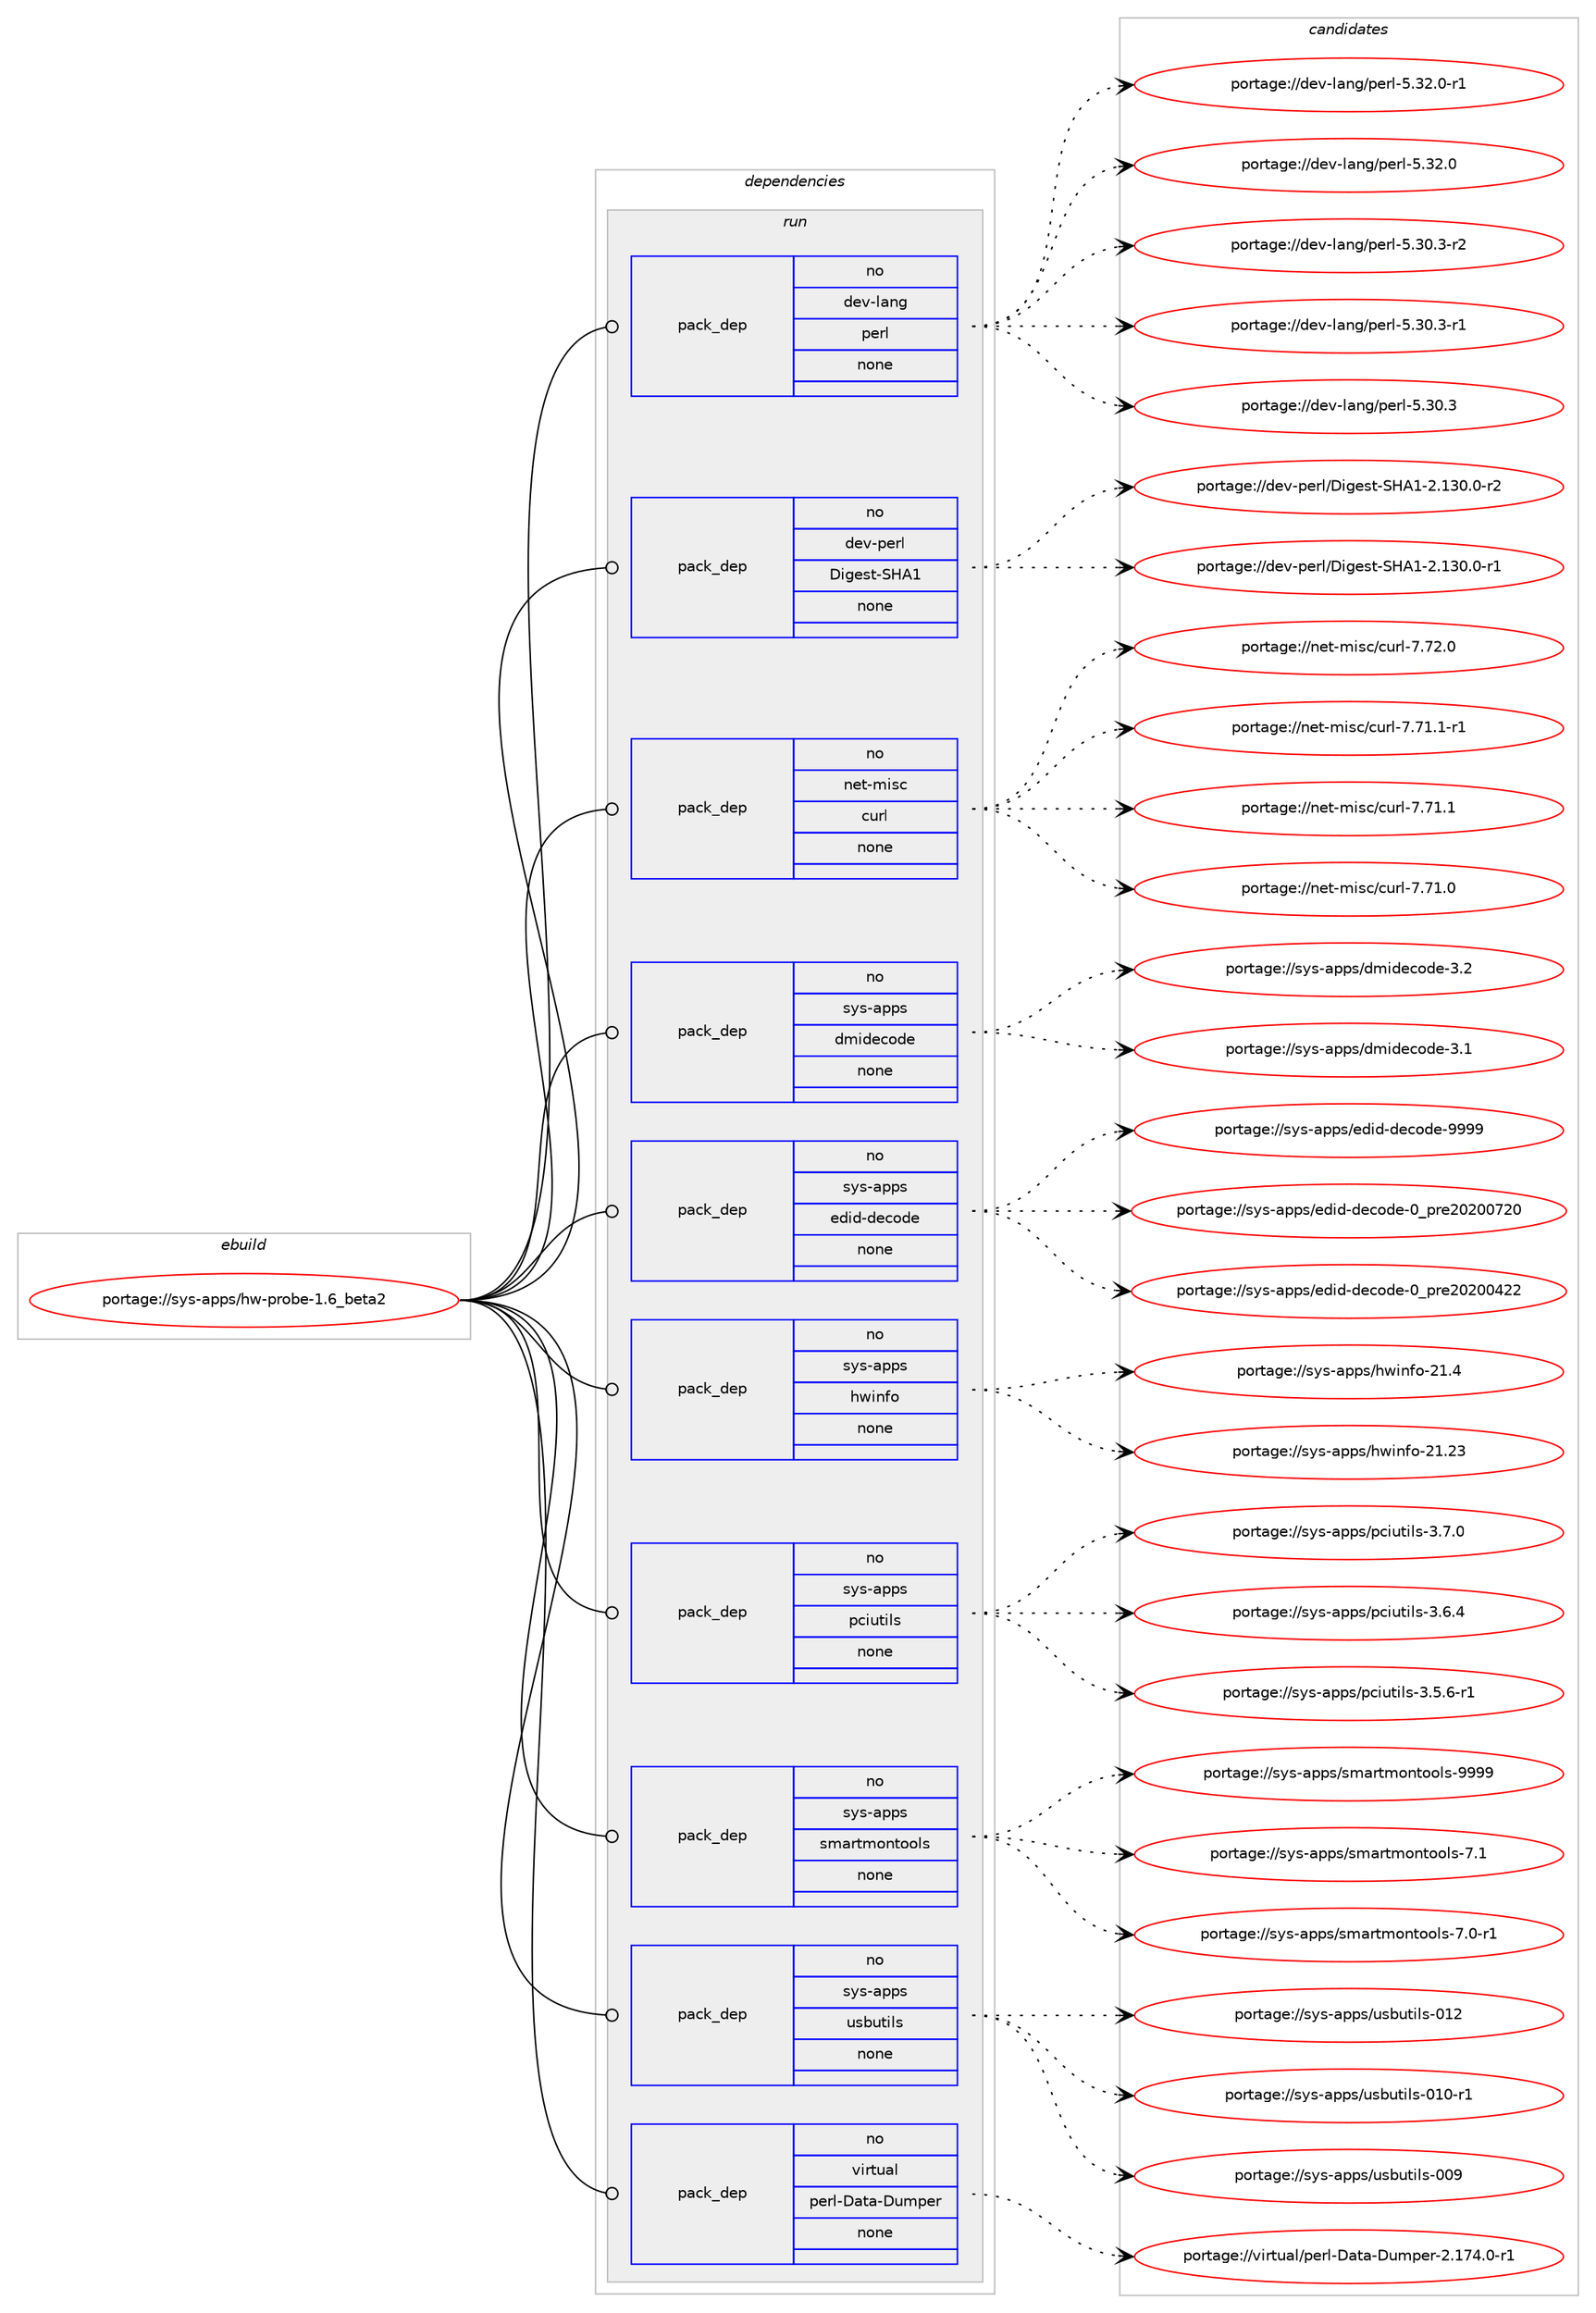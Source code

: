 digraph prolog {

# *************
# Graph options
# *************

newrank=true;
concentrate=true;
compound=true;
graph [rankdir=LR,fontname=Helvetica,fontsize=10,ranksep=1.5];#, ranksep=2.5, nodesep=0.2];
edge  [arrowhead=vee];
node  [fontname=Helvetica,fontsize=10];

# **********
# The ebuild
# **********

subgraph cluster_leftcol {
color=gray;
rank=same;
label=<<i>ebuild</i>>;
id [label="portage://sys-apps/hw-probe-1.6_beta2", color=red, width=4, href="../sys-apps/hw-probe-1.6_beta2.svg"];
}

# ****************
# The dependencies
# ****************

subgraph cluster_midcol {
color=gray;
label=<<i>dependencies</i>>;
subgraph cluster_compile {
fillcolor="#eeeeee";
style=filled;
label=<<i>compile</i>>;
}
subgraph cluster_compileandrun {
fillcolor="#eeeeee";
style=filled;
label=<<i>compile and run</i>>;
}
subgraph cluster_run {
fillcolor="#eeeeee";
style=filled;
label=<<i>run</i>>;
subgraph pack3431 {
dependency4218 [label=<<TABLE BORDER="0" CELLBORDER="1" CELLSPACING="0" CELLPADDING="4" WIDTH="220"><TR><TD ROWSPAN="6" CELLPADDING="30">pack_dep</TD></TR><TR><TD WIDTH="110">no</TD></TR><TR><TD>dev-lang</TD></TR><TR><TD>perl</TD></TR><TR><TD>none</TD></TR><TR><TD></TD></TR></TABLE>>, shape=none, color=blue];
}
id:e -> dependency4218:w [weight=20,style="solid",arrowhead="odot"];
subgraph pack3432 {
dependency4219 [label=<<TABLE BORDER="0" CELLBORDER="1" CELLSPACING="0" CELLPADDING="4" WIDTH="220"><TR><TD ROWSPAN="6" CELLPADDING="30">pack_dep</TD></TR><TR><TD WIDTH="110">no</TD></TR><TR><TD>dev-perl</TD></TR><TR><TD>Digest-SHA1</TD></TR><TR><TD>none</TD></TR><TR><TD></TD></TR></TABLE>>, shape=none, color=blue];
}
id:e -> dependency4219:w [weight=20,style="solid",arrowhead="odot"];
subgraph pack3433 {
dependency4220 [label=<<TABLE BORDER="0" CELLBORDER="1" CELLSPACING="0" CELLPADDING="4" WIDTH="220"><TR><TD ROWSPAN="6" CELLPADDING="30">pack_dep</TD></TR><TR><TD WIDTH="110">no</TD></TR><TR><TD>net-misc</TD></TR><TR><TD>curl</TD></TR><TR><TD>none</TD></TR><TR><TD></TD></TR></TABLE>>, shape=none, color=blue];
}
id:e -> dependency4220:w [weight=20,style="solid",arrowhead="odot"];
subgraph pack3434 {
dependency4221 [label=<<TABLE BORDER="0" CELLBORDER="1" CELLSPACING="0" CELLPADDING="4" WIDTH="220"><TR><TD ROWSPAN="6" CELLPADDING="30">pack_dep</TD></TR><TR><TD WIDTH="110">no</TD></TR><TR><TD>sys-apps</TD></TR><TR><TD>dmidecode</TD></TR><TR><TD>none</TD></TR><TR><TD></TD></TR></TABLE>>, shape=none, color=blue];
}
id:e -> dependency4221:w [weight=20,style="solid",arrowhead="odot"];
subgraph pack3435 {
dependency4222 [label=<<TABLE BORDER="0" CELLBORDER="1" CELLSPACING="0" CELLPADDING="4" WIDTH="220"><TR><TD ROWSPAN="6" CELLPADDING="30">pack_dep</TD></TR><TR><TD WIDTH="110">no</TD></TR><TR><TD>sys-apps</TD></TR><TR><TD>edid-decode</TD></TR><TR><TD>none</TD></TR><TR><TD></TD></TR></TABLE>>, shape=none, color=blue];
}
id:e -> dependency4222:w [weight=20,style="solid",arrowhead="odot"];
subgraph pack3436 {
dependency4223 [label=<<TABLE BORDER="0" CELLBORDER="1" CELLSPACING="0" CELLPADDING="4" WIDTH="220"><TR><TD ROWSPAN="6" CELLPADDING="30">pack_dep</TD></TR><TR><TD WIDTH="110">no</TD></TR><TR><TD>sys-apps</TD></TR><TR><TD>hwinfo</TD></TR><TR><TD>none</TD></TR><TR><TD></TD></TR></TABLE>>, shape=none, color=blue];
}
id:e -> dependency4223:w [weight=20,style="solid",arrowhead="odot"];
subgraph pack3437 {
dependency4224 [label=<<TABLE BORDER="0" CELLBORDER="1" CELLSPACING="0" CELLPADDING="4" WIDTH="220"><TR><TD ROWSPAN="6" CELLPADDING="30">pack_dep</TD></TR><TR><TD WIDTH="110">no</TD></TR><TR><TD>sys-apps</TD></TR><TR><TD>pciutils</TD></TR><TR><TD>none</TD></TR><TR><TD></TD></TR></TABLE>>, shape=none, color=blue];
}
id:e -> dependency4224:w [weight=20,style="solid",arrowhead="odot"];
subgraph pack3438 {
dependency4225 [label=<<TABLE BORDER="0" CELLBORDER="1" CELLSPACING="0" CELLPADDING="4" WIDTH="220"><TR><TD ROWSPAN="6" CELLPADDING="30">pack_dep</TD></TR><TR><TD WIDTH="110">no</TD></TR><TR><TD>sys-apps</TD></TR><TR><TD>smartmontools</TD></TR><TR><TD>none</TD></TR><TR><TD></TD></TR></TABLE>>, shape=none, color=blue];
}
id:e -> dependency4225:w [weight=20,style="solid",arrowhead="odot"];
subgraph pack3439 {
dependency4226 [label=<<TABLE BORDER="0" CELLBORDER="1" CELLSPACING="0" CELLPADDING="4" WIDTH="220"><TR><TD ROWSPAN="6" CELLPADDING="30">pack_dep</TD></TR><TR><TD WIDTH="110">no</TD></TR><TR><TD>sys-apps</TD></TR><TR><TD>usbutils</TD></TR><TR><TD>none</TD></TR><TR><TD></TD></TR></TABLE>>, shape=none, color=blue];
}
id:e -> dependency4226:w [weight=20,style="solid",arrowhead="odot"];
subgraph pack3440 {
dependency4227 [label=<<TABLE BORDER="0" CELLBORDER="1" CELLSPACING="0" CELLPADDING="4" WIDTH="220"><TR><TD ROWSPAN="6" CELLPADDING="30">pack_dep</TD></TR><TR><TD WIDTH="110">no</TD></TR><TR><TD>virtual</TD></TR><TR><TD>perl-Data-Dumper</TD></TR><TR><TD>none</TD></TR><TR><TD></TD></TR></TABLE>>, shape=none, color=blue];
}
id:e -> dependency4227:w [weight=20,style="solid",arrowhead="odot"];
}
}

# **************
# The candidates
# **************

subgraph cluster_choices {
rank=same;
color=gray;
label=<<i>candidates</i>>;

subgraph choice3431 {
color=black;
nodesep=1;
choice100101118451089711010347112101114108455346515046484511449 [label="portage://dev-lang/perl-5.32.0-r1", color=red, width=4,href="../dev-lang/perl-5.32.0-r1.svg"];
choice10010111845108971101034711210111410845534651504648 [label="portage://dev-lang/perl-5.32.0", color=red, width=4,href="../dev-lang/perl-5.32.0.svg"];
choice100101118451089711010347112101114108455346514846514511450 [label="portage://dev-lang/perl-5.30.3-r2", color=red, width=4,href="../dev-lang/perl-5.30.3-r2.svg"];
choice100101118451089711010347112101114108455346514846514511449 [label="portage://dev-lang/perl-5.30.3-r1", color=red, width=4,href="../dev-lang/perl-5.30.3-r1.svg"];
choice10010111845108971101034711210111410845534651484651 [label="portage://dev-lang/perl-5.30.3", color=red, width=4,href="../dev-lang/perl-5.30.3.svg"];
dependency4218:e -> choice100101118451089711010347112101114108455346515046484511449:w [style=dotted,weight="100"];
dependency4218:e -> choice10010111845108971101034711210111410845534651504648:w [style=dotted,weight="100"];
dependency4218:e -> choice100101118451089711010347112101114108455346514846514511450:w [style=dotted,weight="100"];
dependency4218:e -> choice100101118451089711010347112101114108455346514846514511449:w [style=dotted,weight="100"];
dependency4218:e -> choice10010111845108971101034711210111410845534651484651:w [style=dotted,weight="100"];
}
subgraph choice3432 {
color=black;
nodesep=1;
choice100101118451121011141084768105103101115116458372654945504649514846484511450 [label="portage://dev-perl/Digest-SHA1-2.130.0-r2", color=red, width=4,href="../dev-perl/Digest-SHA1-2.130.0-r2.svg"];
choice100101118451121011141084768105103101115116458372654945504649514846484511449 [label="portage://dev-perl/Digest-SHA1-2.130.0-r1", color=red, width=4,href="../dev-perl/Digest-SHA1-2.130.0-r1.svg"];
dependency4219:e -> choice100101118451121011141084768105103101115116458372654945504649514846484511450:w [style=dotted,weight="100"];
dependency4219:e -> choice100101118451121011141084768105103101115116458372654945504649514846484511449:w [style=dotted,weight="100"];
}
subgraph choice3433 {
color=black;
nodesep=1;
choice1101011164510910511599479911711410845554655504648 [label="portage://net-misc/curl-7.72.0", color=red, width=4,href="../net-misc/curl-7.72.0.svg"];
choice11010111645109105115994799117114108455546554946494511449 [label="portage://net-misc/curl-7.71.1-r1", color=red, width=4,href="../net-misc/curl-7.71.1-r1.svg"];
choice1101011164510910511599479911711410845554655494649 [label="portage://net-misc/curl-7.71.1", color=red, width=4,href="../net-misc/curl-7.71.1.svg"];
choice1101011164510910511599479911711410845554655494648 [label="portage://net-misc/curl-7.71.0", color=red, width=4,href="../net-misc/curl-7.71.0.svg"];
dependency4220:e -> choice1101011164510910511599479911711410845554655504648:w [style=dotted,weight="100"];
dependency4220:e -> choice11010111645109105115994799117114108455546554946494511449:w [style=dotted,weight="100"];
dependency4220:e -> choice1101011164510910511599479911711410845554655494649:w [style=dotted,weight="100"];
dependency4220:e -> choice1101011164510910511599479911711410845554655494648:w [style=dotted,weight="100"];
}
subgraph choice3434 {
color=black;
nodesep=1;
choice1151211154597112112115471001091051001019911110010145514650 [label="portage://sys-apps/dmidecode-3.2", color=red, width=4,href="../sys-apps/dmidecode-3.2.svg"];
choice1151211154597112112115471001091051001019911110010145514649 [label="portage://sys-apps/dmidecode-3.1", color=red, width=4,href="../sys-apps/dmidecode-3.1.svg"];
dependency4221:e -> choice1151211154597112112115471001091051001019911110010145514650:w [style=dotted,weight="100"];
dependency4221:e -> choice1151211154597112112115471001091051001019911110010145514649:w [style=dotted,weight="100"];
}
subgraph choice3435 {
color=black;
nodesep=1;
choice11512111545971121121154710110010510045100101991111001014557575757 [label="portage://sys-apps/edid-decode-9999", color=red, width=4,href="../sys-apps/edid-decode-9999.svg"];
choice11512111545971121121154710110010510045100101991111001014548951121141015048504848555048 [label="portage://sys-apps/edid-decode-0_pre20200720", color=red, width=4,href="../sys-apps/edid-decode-0_pre20200720.svg"];
choice11512111545971121121154710110010510045100101991111001014548951121141015048504848525050 [label="portage://sys-apps/edid-decode-0_pre20200422", color=red, width=4,href="../sys-apps/edid-decode-0_pre20200422.svg"];
dependency4222:e -> choice11512111545971121121154710110010510045100101991111001014557575757:w [style=dotted,weight="100"];
dependency4222:e -> choice11512111545971121121154710110010510045100101991111001014548951121141015048504848555048:w [style=dotted,weight="100"];
dependency4222:e -> choice11512111545971121121154710110010510045100101991111001014548951121141015048504848525050:w [style=dotted,weight="100"];
}
subgraph choice3436 {
color=black;
nodesep=1;
choice1151211154597112112115471041191051101021114550494652 [label="portage://sys-apps/hwinfo-21.4", color=red, width=4,href="../sys-apps/hwinfo-21.4.svg"];
choice115121115459711211211547104119105110102111455049465051 [label="portage://sys-apps/hwinfo-21.23", color=red, width=4,href="../sys-apps/hwinfo-21.23.svg"];
dependency4223:e -> choice1151211154597112112115471041191051101021114550494652:w [style=dotted,weight="100"];
dependency4223:e -> choice115121115459711211211547104119105110102111455049465051:w [style=dotted,weight="100"];
}
subgraph choice3437 {
color=black;
nodesep=1;
choice11512111545971121121154711299105117116105108115455146554648 [label="portage://sys-apps/pciutils-3.7.0", color=red, width=4,href="../sys-apps/pciutils-3.7.0.svg"];
choice11512111545971121121154711299105117116105108115455146544652 [label="portage://sys-apps/pciutils-3.6.4", color=red, width=4,href="../sys-apps/pciutils-3.6.4.svg"];
choice115121115459711211211547112991051171161051081154551465346544511449 [label="portage://sys-apps/pciutils-3.5.6-r1", color=red, width=4,href="../sys-apps/pciutils-3.5.6-r1.svg"];
dependency4224:e -> choice11512111545971121121154711299105117116105108115455146554648:w [style=dotted,weight="100"];
dependency4224:e -> choice11512111545971121121154711299105117116105108115455146544652:w [style=dotted,weight="100"];
dependency4224:e -> choice115121115459711211211547112991051171161051081154551465346544511449:w [style=dotted,weight="100"];
}
subgraph choice3438 {
color=black;
nodesep=1;
choice115121115459711211211547115109971141161091111101161111111081154557575757 [label="portage://sys-apps/smartmontools-9999", color=red, width=4,href="../sys-apps/smartmontools-9999.svg"];
choice1151211154597112112115471151099711411610911111011611111110811545554649 [label="portage://sys-apps/smartmontools-7.1", color=red, width=4,href="../sys-apps/smartmontools-7.1.svg"];
choice11512111545971121121154711510997114116109111110116111111108115455546484511449 [label="portage://sys-apps/smartmontools-7.0-r1", color=red, width=4,href="../sys-apps/smartmontools-7.0-r1.svg"];
dependency4225:e -> choice115121115459711211211547115109971141161091111101161111111081154557575757:w [style=dotted,weight="100"];
dependency4225:e -> choice1151211154597112112115471151099711411610911111011611111110811545554649:w [style=dotted,weight="100"];
dependency4225:e -> choice11512111545971121121154711510997114116109111110116111111108115455546484511449:w [style=dotted,weight="100"];
}
subgraph choice3439 {
color=black;
nodesep=1;
choice1151211154597112112115471171159811711610510811545484950 [label="portage://sys-apps/usbutils-012", color=red, width=4,href="../sys-apps/usbutils-012.svg"];
choice11512111545971121121154711711598117116105108115454849484511449 [label="portage://sys-apps/usbutils-010-r1", color=red, width=4,href="../sys-apps/usbutils-010-r1.svg"];
choice1151211154597112112115471171159811711610510811545484857 [label="portage://sys-apps/usbutils-009", color=red, width=4,href="../sys-apps/usbutils-009.svg"];
dependency4226:e -> choice1151211154597112112115471171159811711610510811545484950:w [style=dotted,weight="100"];
dependency4226:e -> choice11512111545971121121154711711598117116105108115454849484511449:w [style=dotted,weight="100"];
dependency4226:e -> choice1151211154597112112115471171159811711610510811545484857:w [style=dotted,weight="100"];
}
subgraph choice3440 {
color=black;
nodesep=1;
choice118105114116117971084711210111410845689711697456811710911210111445504649555246484511449 [label="portage://virtual/perl-Data-Dumper-2.174.0-r1", color=red, width=4,href="../virtual/perl-Data-Dumper-2.174.0-r1.svg"];
dependency4227:e -> choice118105114116117971084711210111410845689711697456811710911210111445504649555246484511449:w [style=dotted,weight="100"];
}
}

}

